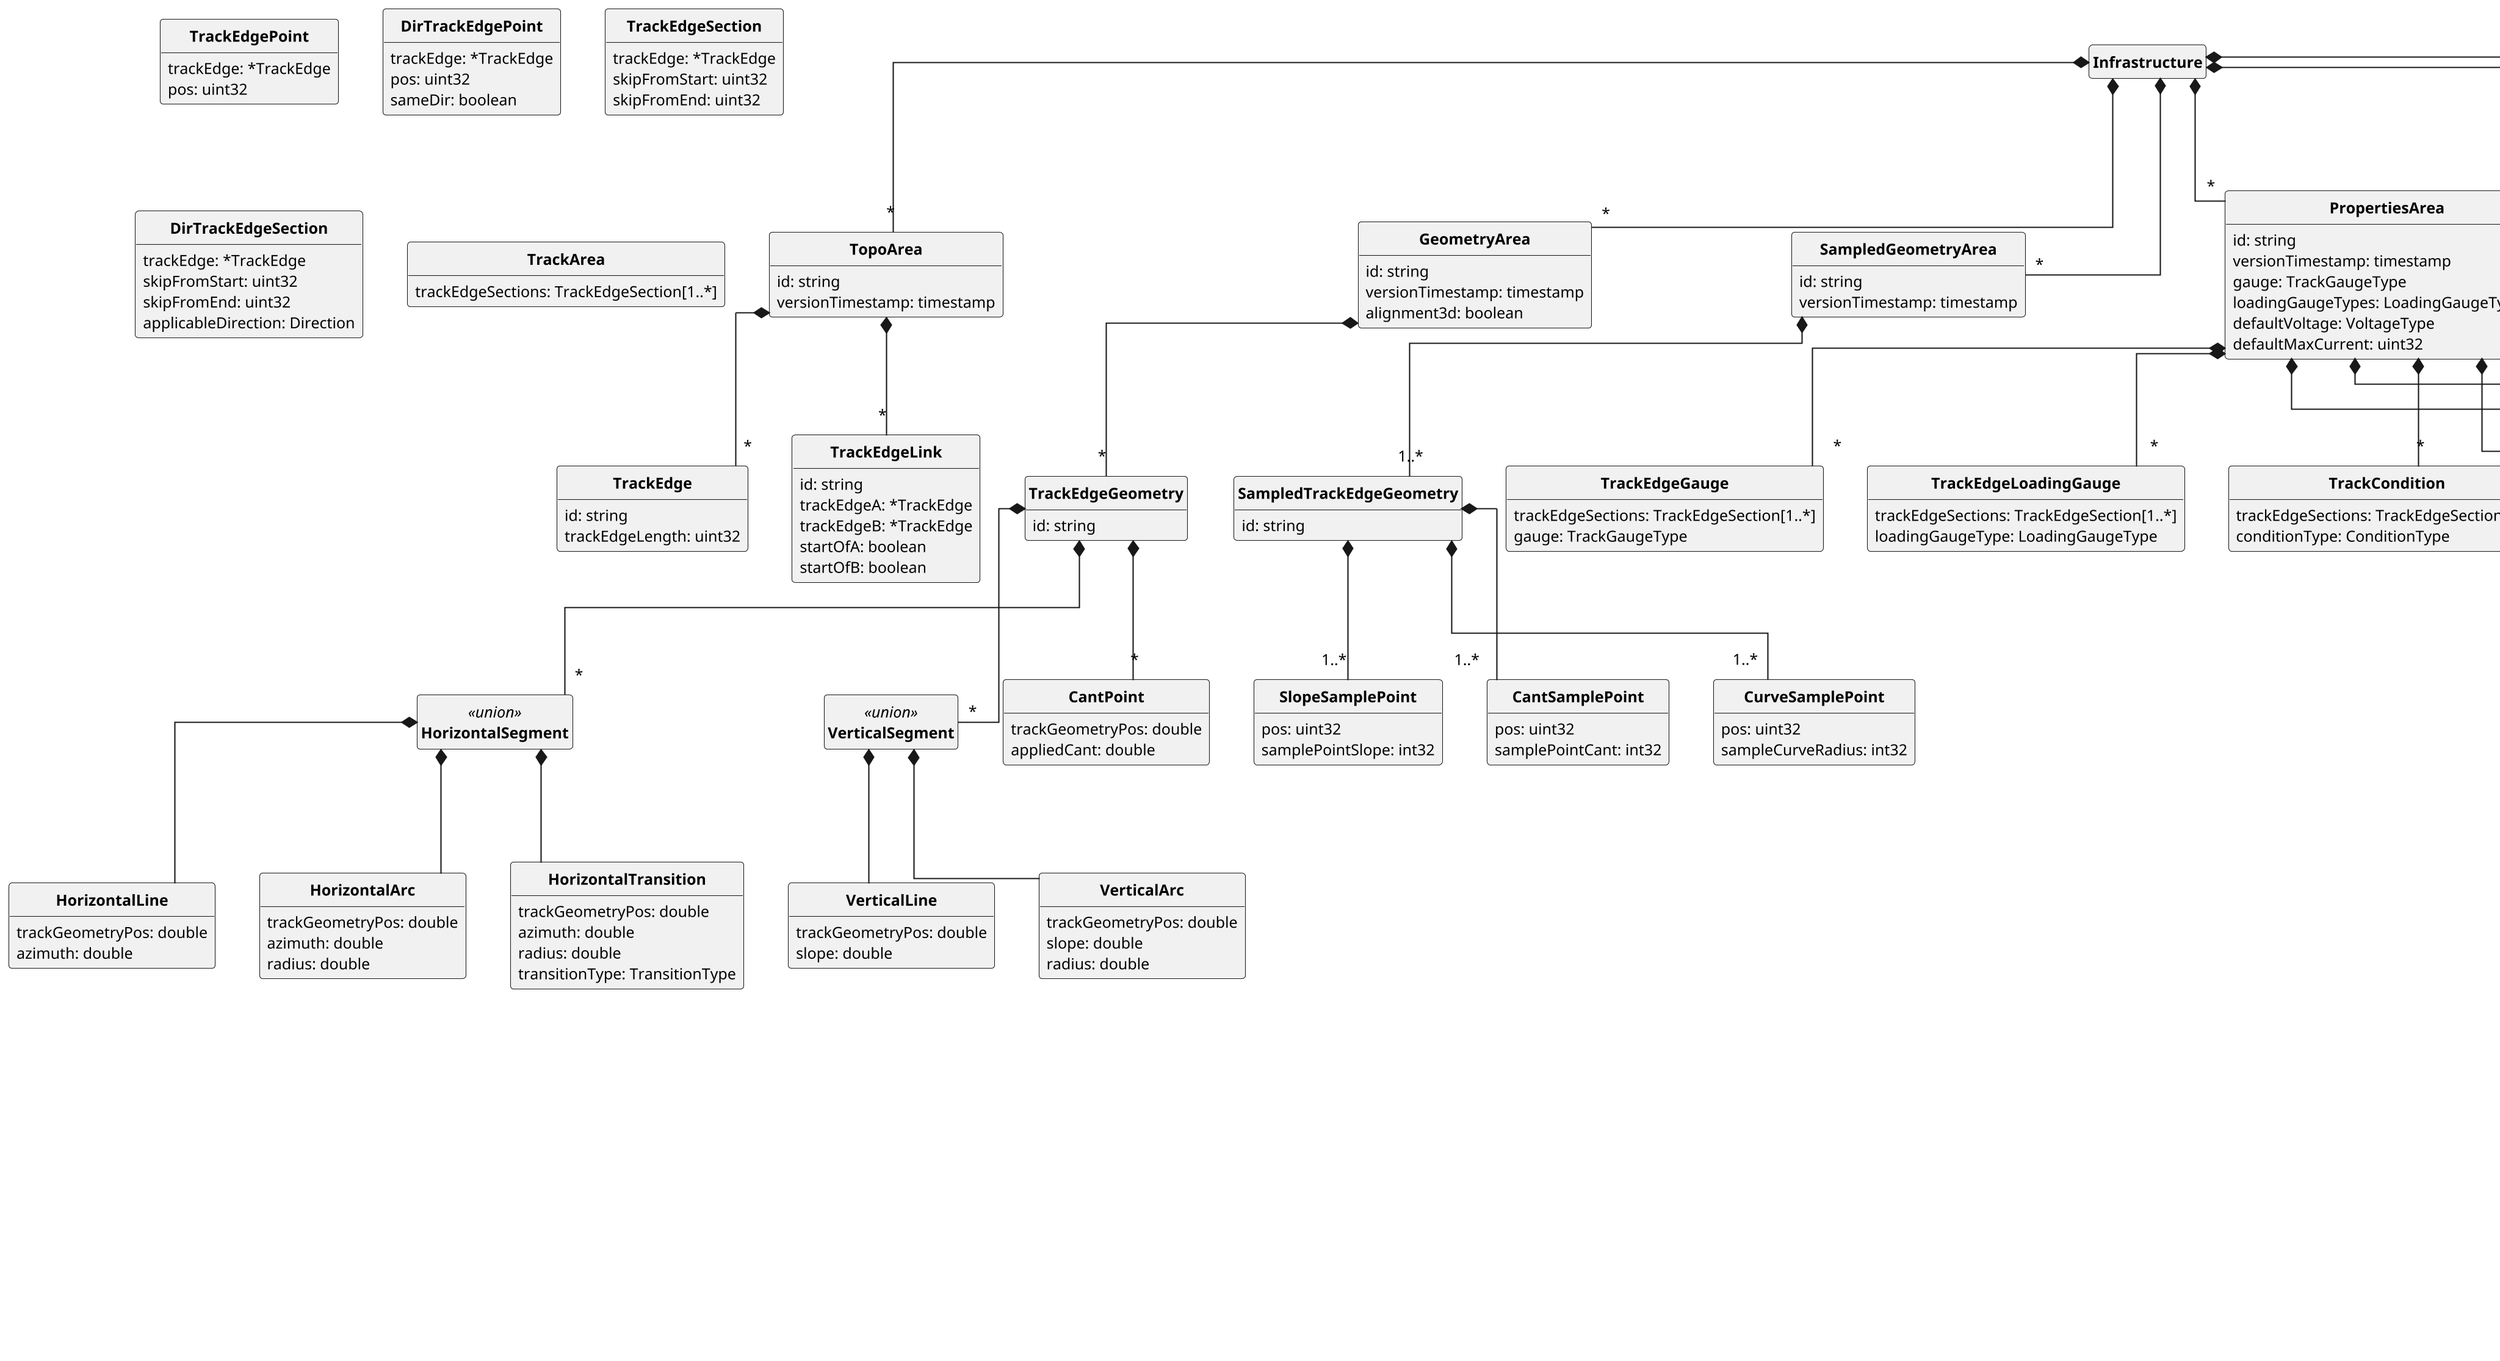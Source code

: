 @startuml
skinparam monochrome true
skinparam shadowing false
skinparam classAttributeIconSize 0
skinparam DefaultFontName arial
skinparam DefaultFontSize 12
skinparam ClassFontStyle bold
skinparam linetype ortho
skinparam dpi 200
hide empty fields
hide empty methods
hide circle

class TopoArea {
 id: string
 versionTimestamp: timestamp
}

class TrackEdge {
 id: string
 trackEdgeLength: uint32
}

class TrackEdgeLink {
 id: string
 trackEdgeA: *TrackEdge
 trackEdgeB: *TrackEdge
 startOfA: boolean
 startOfB: boolean
}

class TrackEdgePoint {
 trackEdge: *TrackEdge
 pos: uint32
}

class DirTrackEdgePoint {
 trackEdge: *TrackEdge
 pos: uint32
 sameDir: boolean
}

class TrackEdgeSection {
 trackEdge: *TrackEdge
 skipFromStart: uint32
 skipFromEnd: uint32
}

class DirTrackEdgeSection {
 trackEdge: *TrackEdge
 skipFromStart: uint32
 skipFromEnd: uint32
 applicableDirection: Direction
}

class DirTrackEdge {
 trackEdge: *TrackEdge
 sameDir: boolean
}

class LinkedPath {
 skipFromPathStart: uint32
 skipFromPathEnd: uint32
}

class TrackArea {
 trackEdgeSections: TrackEdgeSection[1..*]
}

class LinkedArea {
 entireTrackEdges: *TrackEdge[*]
 trackEdgeSections: TrackEdgeSection[*]
}

class GeometryArea {
 id: string
 versionTimestamp: timestamp
 alignment3d: boolean
}

class TrackEdgeGeometry {
 id: string
}

class HorizontalSegment << union >> {
}

class HorizontalLine {
 trackGeometryPos: double
 azimuth: double
}

class HorizontalArc {
 trackGeometryPos: double
 azimuth: double
 radius: double
}

class HorizontalTransition {
 trackGeometryPos: double
 azimuth: double
 radius: double
 transitionType: TransitionType
}

class VerticalSegment << union >> {
}

class VerticalLine {
 trackGeometryPos: double
 slope: double
}

class VerticalArc {
 trackGeometryPos: double
 slope: double
 radius: double
}

class CantPoint {
 trackGeometryPos: double
 appliedCant: double
}

class SampledGeometryArea {
 id: string
 versionTimestamp: timestamp
}

class SampledTrackEdgeGeometry {
 id: string
}

class SlopeSamplePoint {
 pos: uint32
 samplePointSlope: int32
}

class CantSamplePoint {
 pos: uint32
 samplePointCant: int32
}

class CurveSamplePoint {
 pos: uint32
 sampleCurveRadius: int32
}

class SimplePoint {
 id: string
 reversalTime: uint32
 pointLeft: *TrackEdgeLink
 pointRight: *TrackEdgeLink
}

class SlipCrossing {
 id: string
 simplePoints: *SimplePoint[2..4]
 crossing: *Crossing
}

class Derailer {
 id: string
 dirSpotLocation: DirTrackEdgePoint
 reversalTime: uint32
 derailToRight: boolean
}

class Crossing {
 id: string
 trackEdgePoints: TrackEdgePoint[2..2]
 isSwitchable: boolean
}

class BaliseGroup {
 id: string
 nid_bg: uint32
 nid_c: uint32
 bgFunction: BaliseGroupFunction
 linkOrientationDirection: Direction
}

class Balise {
 id: string
 spotLocation: TrackEdgePoint
}

class PropertiesArea {
 id: string
 versionTimestamp: timestamp
 gauge: TrackGaugeType
 loadingGaugeTypes: LoadingGaugeType[*]
 defaultVoltage: VoltageType
 defaultMaxCurrent: uint32
}

class TrackEdgeGauge {
 trackEdgeSections: TrackEdgeSection[1..*]
 gauge: TrackGaugeType
}

class TrackEdgeLoadingGauge {
 trackEdgeSections: TrackEdgeSection[1..*]
 loadingGaugeType: LoadingGaugeType
}

class TrackCondition {
 trackEdgeSections: TrackEdgeSection[1..*]
 conditionType: ConditionType
}

class CurrentLimitation {
 trackEdgeSections: TrackEdgeSection[1..*]
 maxCurrent: uint32
}

class PermittedBrakingDistance {
 trackEdgeSections: TrackEdgeSection[1..*]
 distance: uint32
 brakeType: BrakeType
 gradientValue: int32
 sameDir: boolean
}

class TractionSystem {
 trackEdgeSections: TrackEdgeSection[1..*]
 voltageType: VoltageType
}

class TrackUsageArea {
 id: string
 versionTimestamp: timestamp
 secondaryTracks: *TrackEdge[*]
 shuntingTracks: *TrackEdge[*]
 preferredSameDir: *TrackEdge[*]
 preferredOppositeDir: *TrackEdge[*]
}

class TrackEdgeSpeedProfile {
 id: string
}

class SpeedProfile {
}

class StaticSpeedLimit {
 pos: uint32
 speed: uint32
}

class SpecificStaticSpeedLimit {
 speed: uint32
}

class SpeedLimitCategory << union >> {
 otherCategoryReplacesCantDeficiencySSP: OtherSpecificStaticSpeedProfileCategory
 otherCategoryDoesNotReplaceCantDeficiencySSP: OtherSpecificStaticSpeedProfileCategory
 cantDeficiencyCategory: CantDeficiencyCategory
}

class AxleLoadSpeedProfile {
 startPos: uint32
 endPos: uint32
 speed: uint32
 axleLoadCategory: AxleLoadCategory
}

class ETCSMarker {
 id: string
 dirSpotLocation: DirTrackEdgePoint
 markerFunctionStop: boolean
}

class StopLocation {
 id: string
 dirSpotLocation: DirTrackEdgePoint
 trainLoadType: TrainLoadType
 doorOpeningSide: DoorOpeningSide
}

class StopTrainLimit {
 trainMaxLength: uint32
 trainMaxAxles: uint32
 trainMaxWagons: uint32
 trainMaxSize: TrainSize
}

class PlatformEdge {
 platformId: string
 name: string[0..1]
 stopLocations: *StopLocation[1..*]
 height: PlatformHeight
}

class Platform {
 id: string
 name: string[0..1]
}

class OperationalPoint {
 uopId: string
 opName: string[0..1]
 operationalPointType: OPType
}

class TravelTimeMeasurementPoint {
 id: string
 spotLocation: TrackEdgePoint
}

class TimingPoint {
 id: string
 spotLocation: TrackEdgePoint
}

class TPActiveObject << union >> {
 etcsMarker: *ETCSMarker
 stopLocation: *StopLocation
 timeMeasurePoint: *TravelTimeMeasurementPoint
}

class Tunnel {
 tunnelIdentification: string
 name: string[0..1]
}

class TunnelTube {
 trackArea: TrackArea
 crossSection: uint32
}

class Bridge {
 id: string
 name: string[0..1]
 trackArea: TrackArea
}

class Underpass {
 id: string
 name: string[0..1]
 trackArea: TrackArea
}

class TvpSection {
 id: string
 name: string[0..1]
 trainDetectors: *TrainDetector[*]
}

class TrainDetector {
 id: string
 spotLocation: TrackEdgePoint
 trainDetectorType: TrainDetectorType
 countUpDir: Direction
}

class LevelCrossing {
 id: string
 trackArea: TrackArea
}

class NationalBorder {
 id: string
 spotLocation: TrackEdgePoint
 fromCountryCode: string
 toCountryCode: string
}

class BufferStop {
 id: string
 dirSpotLocation: DirTrackEdgePoint
 isSwitchable: boolean
}

class FunctionalArea {
 id: string
 versionTimestamp: timestamp
}

class Infrastructure {
}

TopoArea *-- "*" TrackEdge
TopoArea *-- "*" TrackEdgeLink
LinkedPath *-- "1..*" DirTrackEdge
GeometryArea *-- "*" TrackEdgeGeometry
TrackEdgeGeometry *-- "*" HorizontalSegment
TrackEdgeGeometry *-- "*" VerticalSegment
TrackEdgeGeometry *-- "*" CantPoint
HorizontalSegment *-- HorizontalLine
HorizontalSegment *-- HorizontalArc
HorizontalSegment *-- HorizontalTransition
VerticalSegment *-- VerticalLine
VerticalSegment *-- VerticalArc
SampledGeometryArea *-- "1..*" SampledTrackEdgeGeometry
SampledTrackEdgeGeometry *-- "1..*" SlopeSamplePoint
SampledTrackEdgeGeometry *-- "1..*" CurveSamplePoint
SampledTrackEdgeGeometry *-- "1..*" CantSamplePoint
BaliseGroup *-- "1..8" Balise
PropertiesArea *-- "*" TrackEdgeSpeedProfile
PropertiesArea *-- "*" TrackEdgeGauge
PropertiesArea *-- "*" TrackEdgeLoadingGauge
PropertiesArea *-- "*" TrackCondition
PropertiesArea *-- "*" CurrentLimitation
PropertiesArea *-- "*" PermittedBrakingDistance
PropertiesArea *-- "*" TractionSystem
TrackEdgeSpeedProfile *-- SpeedProfile
TrackEdgeSpeedProfile *-- "0..1" SpeedProfile
SpeedProfile *-- "1..*" StaticSpeedLimit
SpeedProfile *-- "*" AxleLoadSpeedProfile
StaticSpeedLimit *-- "*" SpecificStaticSpeedLimit
SpecificStaticSpeedLimit *-- SpeedLimitCategory
StopLocation *-- "0..1" StopTrainLimit
PlatformEdge *-- LinkedPath
Platform *-- "1..*" PlatformEdge
OperationalPoint *-- "*" TravelTimeMeasurementPoint
OperationalPoint *-- "*" Platform
TimingPoint *-- TPActiveObject
Tunnel *-- "1..*" TunnelTube
TvpSection *-- LinkedArea
FunctionalArea *-- "*" OperationalPoint
FunctionalArea *-- "*" SimplePoint
FunctionalArea *-- "*" SlipCrossing
FunctionalArea *-- "*" Derailer
FunctionalArea *-- "*" Crossing
FunctionalArea *-- "*" TrainDetector
FunctionalArea *-- "*" BaliseGroup
FunctionalArea *-- "*" ETCSMarker
FunctionalArea *-- "*" StopLocation
FunctionalArea *-- "*" Tunnel
FunctionalArea *-- "*" Bridge
FunctionalArea *-- "*" Underpass
FunctionalArea *-- "*" TvpSection
FunctionalArea *-- "*" LevelCrossing
FunctionalArea *-- "*" NationalBorder
FunctionalArea *-- "*" BufferStop
FunctionalArea *-- "*" TimingPoint
Infrastructure *-- "*" TopoArea
Infrastructure *-- "*" GeometryArea
Infrastructure *-- "*" SampledGeometryArea
Infrastructure *-- "*" FunctionalArea
Infrastructure *-- "*" PropertiesArea
Infrastructure *-- "*" TrackUsageArea
@enduml